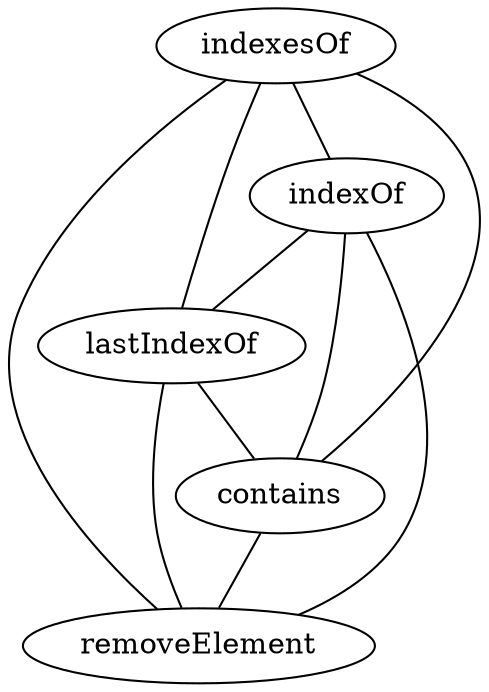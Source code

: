 strict graph ip_map {
indexesOf--lastIndexOf;
indexesOf--contains;
indexesOf--removeElement;
indexesOf--indexOf;
indexOf--lastIndexOf;
indexOf--contains;
indexOf--removeElement;
lastIndexOf--contains;
lastIndexOf--removeElement;
contains--removeElement;
}
